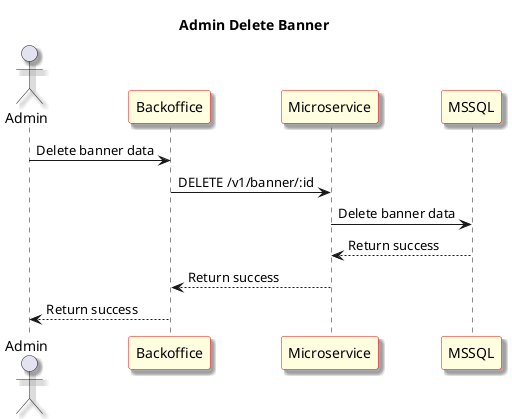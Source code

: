 @startuml Admin Delete Banner
skinparam shadowing true
skinparam sequence {
	ParticipantBackgroundColor LightYellow
	ParticipantBorderColor red
}
Title: Admin Delete Banner
actor "Admin" as User1
participant "Backoffice" as Frontend
participant "Microservice" as Microservice
participant "MSSQL" as Database

User1 -> Frontend: Delete banner data

Frontend -> Microservice: DELETE /v1/banner/:id

Microservice -> Database: Delete banner data

Database --> Microservice: Return success

Microservice --> Frontend: Return success

Frontend --> User1: Return success


@enduml